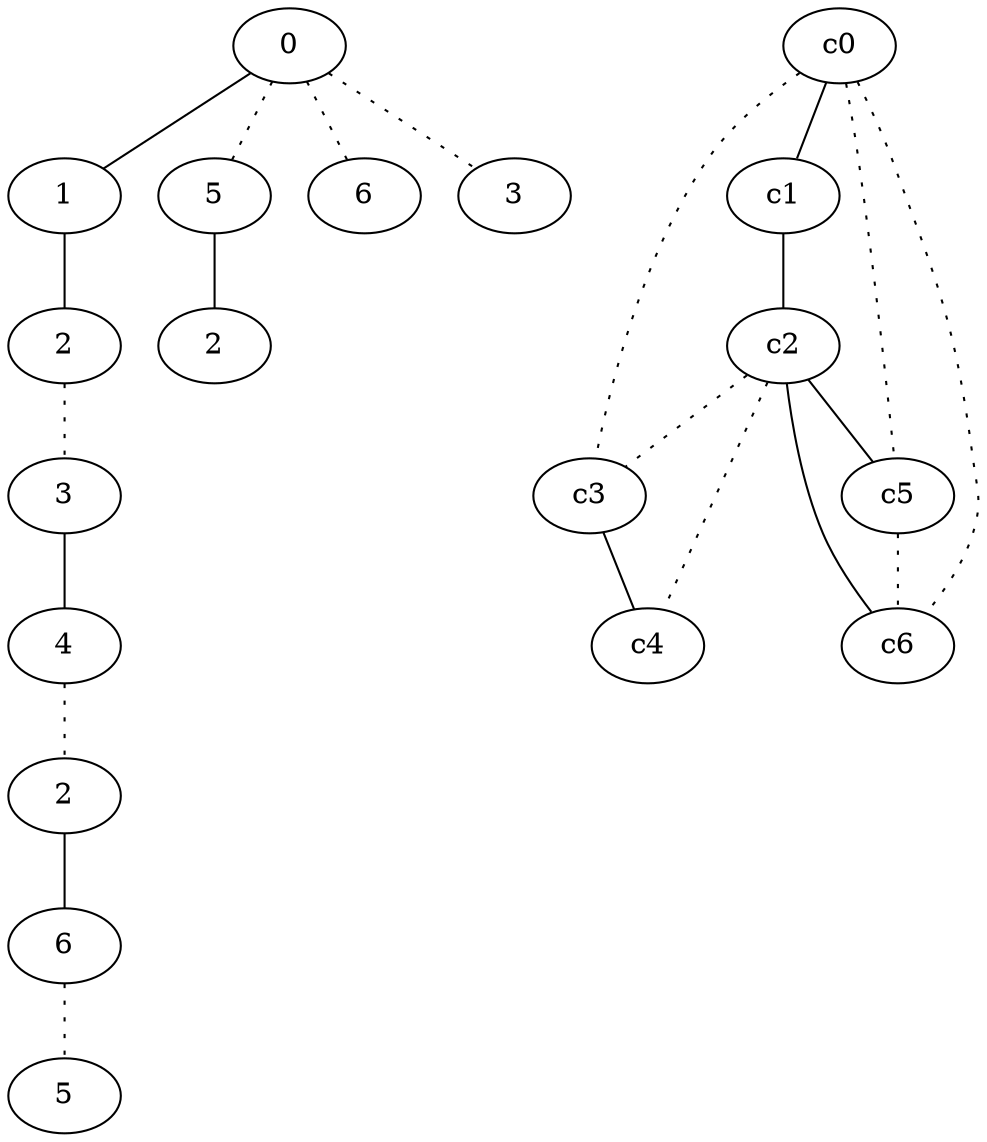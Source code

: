 graph {
a0[label=0];
a1[label=1];
a2[label=2];
a3[label=3];
a4[label=4];
a5[label=2];
a6[label=6];
a7[label=5];
a8[label=5];
a9[label=2];
a10[label=6];
a11[label=3];
a0 -- a1;
a0 -- a8 [style=dotted];
a0 -- a10 [style=dotted];
a0 -- a11 [style=dotted];
a1 -- a2;
a2 -- a3 [style=dotted];
a3 -- a4;
a4 -- a5 [style=dotted];
a5 -- a6;
a6 -- a7 [style=dotted];
a8 -- a9;
c0 -- c1;
c0 -- c3 [style=dotted];
c0 -- c5 [style=dotted];
c0 -- c6 [style=dotted];
c1 -- c2;
c2 -- c3 [style=dotted];
c2 -- c4 [style=dotted];
c2 -- c5;
c2 -- c6;
c3 -- c4;
c5 -- c6 [style=dotted];
}
